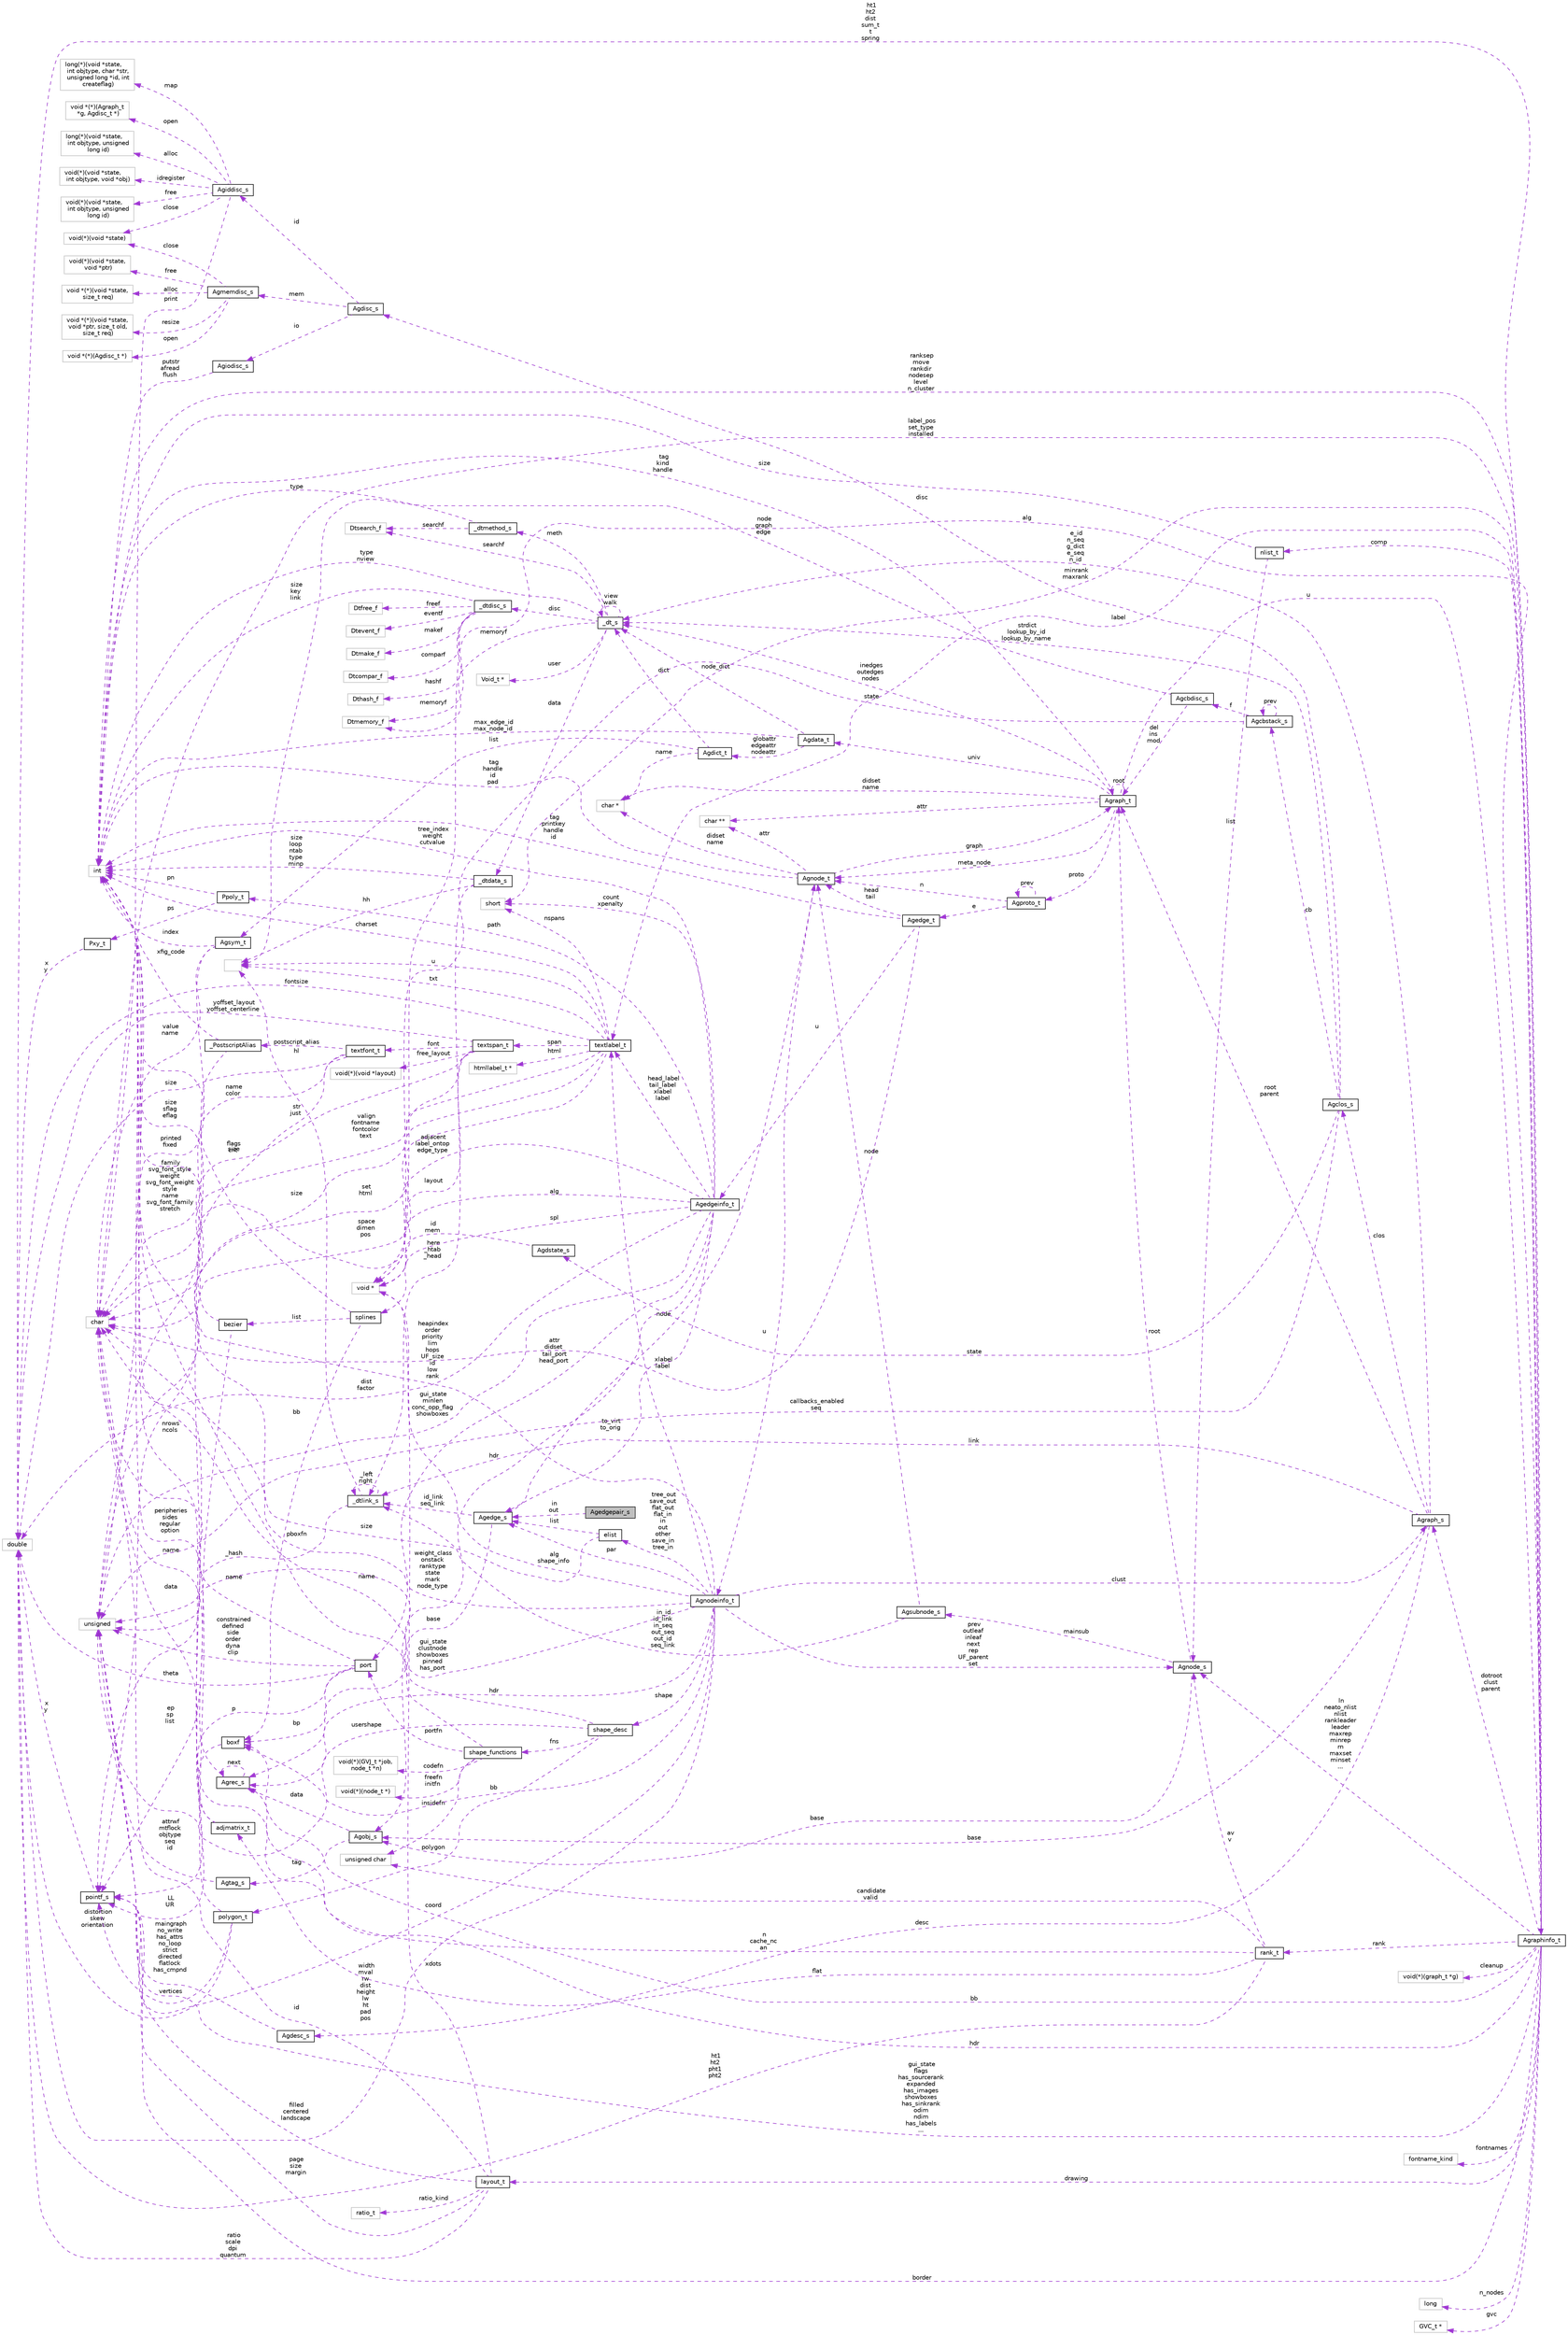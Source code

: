 digraph "Agedgepair_s"
{
  bgcolor="transparent";
  edge [fontname="Helvetica",fontsize="10",labelfontname="Helvetica",labelfontsize="10"];
  node [fontname="Helvetica",fontsize="10",shape=record];
  rankdir="LR";
  Node1 [label="Agedgepair_s",height=0.2,width=0.4,color="black", fillcolor="grey75", style="filled", fontcolor="black"];
  Node2 -> Node1 [dir="back",color="darkorchid3",fontsize="10",style="dashed",label=" in\nout" ,fontname="Helvetica"];
  Node2 [label="Agedge_s",height=0.2,width=0.4,color="black",URL="$structAgedge__s.html"];
  Node3 -> Node2 [dir="back",color="darkorchid3",fontsize="10",style="dashed",label=" id_link\nseq_link" ,fontname="Helvetica"];
  Node3 [label="_dtlink_s",height=0.2,width=0.4,color="black",URL="$struct__dtlink__s.html"];
  Node3 -> Node3 [dir="back",color="darkorchid3",fontsize="10",style="dashed",label=" _left\nright" ,fontname="Helvetica"];
  Node4 -> Node3 [dir="back",color="darkorchid3",fontsize="10",style="dashed",label=" hl" ,fontname="Helvetica"];
  Node4 [label="",height=0.2,width=0.4,color="grey75"];
  Node5 -> Node3 [dir="back",color="darkorchid3",fontsize="10",style="dashed",label=" _hash" ,fontname="Helvetica"];
  Node5 [label="unsigned",height=0.2,width=0.4,color="grey75"];
  Node6 -> Node2 [dir="back",color="darkorchid3",fontsize="10",style="dashed",label=" node" ,fontname="Helvetica"];
  Node6 [label="Agnode_t",height=0.2,width=0.4,color="black",URL="$structAgnode__t.html"];
  Node7 -> Node6 [dir="back",color="darkorchid3",fontsize="10",style="dashed",label=" u" ,fontname="Helvetica"];
  Node7 [label="Agnodeinfo_t",height=0.2,width=0.4,color="black",URL="$structAgnodeinfo__t.html"];
  Node8 -> Node7 [dir="back",color="darkorchid3",fontsize="10",style="dashed",label=" hdr" ,fontname="Helvetica"];
  Node8 [label="Agrec_s",height=0.2,width=0.4,color="black",URL="$structAgrec__s.html"];
  Node8 -> Node8 [dir="back",color="darkorchid3",fontsize="10",style="dashed",label=" next" ,fontname="Helvetica"];
  Node9 -> Node8 [dir="back",color="darkorchid3",fontsize="10",style="dashed",label=" name" ,fontname="Helvetica"];
  Node9 [label="char",height=0.2,width=0.4,color="grey75"];
  Node10 -> Node7 [dir="back",color="darkorchid3",fontsize="10",style="dashed",label=" xlabel\nlabel" ,fontname="Helvetica"];
  Node10 [label="textlabel_t",height=0.2,width=0.4,color="black",URL="$structtextlabel__t.html"];
  Node11 -> Node10 [dir="back",color="darkorchid3",fontsize="10",style="dashed",label=" html" ,fontname="Helvetica"];
  Node11 [label="htmllabel_t *",height=0.2,width=0.4,color="grey75"];
  Node12 -> Node10 [dir="back",color="darkorchid3",fontsize="10",style="dashed",label=" fontsize" ,fontname="Helvetica"];
  Node12 [label="double",height=0.2,width=0.4,color="grey75"];
  Node13 -> Node10 [dir="back",color="darkorchid3",fontsize="10",style="dashed",label=" nspans" ,fontname="Helvetica"];
  Node13 [label="short",height=0.2,width=0.4,color="grey75"];
  Node9 -> Node10 [dir="back",color="darkorchid3",fontsize="10",style="dashed",label=" valign\nfontname\nfontcolor\ntext" ,fontname="Helvetica"];
  Node4 -> Node10 [dir="back",color="darkorchid3",fontsize="10",style="dashed",label=" u" ,fontname="Helvetica"];
  Node14 -> Node10 [dir="back",color="darkorchid3",fontsize="10",style="dashed",label=" charset" ,fontname="Helvetica"];
  Node14 [label="int",height=0.2,width=0.4,color="grey75"];
  Node4 -> Node10 [dir="back",color="darkorchid3",fontsize="10",style="dashed",label=" txt" ,fontname="Helvetica"];
  Node5 -> Node10 [dir="back",color="darkorchid3",fontsize="10",style="dashed",label=" set\nhtml" ,fontname="Helvetica"];
  Node15 -> Node10 [dir="back",color="darkorchid3",fontsize="10",style="dashed",label=" span" ,fontname="Helvetica"];
  Node15 [label="textspan_t",height=0.2,width=0.4,color="black",URL="$structtextspan__t.html"];
  Node16 -> Node15 [dir="back",color="darkorchid3",fontsize="10",style="dashed",label=" free_layout" ,fontname="Helvetica"];
  Node16 [label="void(*)(void *layout)",height=0.2,width=0.4,color="grey75"];
  Node12 -> Node15 [dir="back",color="darkorchid3",fontsize="10",style="dashed",label=" yoffset_layout\nyoffset_centerline" ,fontname="Helvetica"];
  Node17 -> Node15 [dir="back",color="darkorchid3",fontsize="10",style="dashed",label=" font" ,fontname="Helvetica"];
  Node17 [label="textfont_t",height=0.2,width=0.4,color="black",URL="$structtextfont__t.html"];
  Node12 -> Node17 [dir="back",color="darkorchid3",fontsize="10",style="dashed",label=" size" ,fontname="Helvetica"];
  Node9 -> Node17 [dir="back",color="darkorchid3",fontsize="10",style="dashed",label=" name\ncolor" ,fontname="Helvetica"];
  Node18 -> Node17 [dir="back",color="darkorchid3",fontsize="10",style="dashed",label=" postscript_alias" ,fontname="Helvetica"];
  Node18 [label="_PostscriptAlias",height=0.2,width=0.4,color="black",URL="$struct__PostscriptAlias.html"];
  Node9 -> Node18 [dir="back",color="darkorchid3",fontsize="10",style="dashed",label=" family\nsvg_font_style\nweight\nsvg_font_weight\nstyle\nname\nsvg_font_family\nstretch" ,fontname="Helvetica"];
  Node14 -> Node18 [dir="back",color="darkorchid3",fontsize="10",style="dashed",label=" xfig_code" ,fontname="Helvetica"];
  Node5 -> Node17 [dir="back",color="darkorchid3",fontsize="10",style="dashed",label=" flags\ncnt" ,fontname="Helvetica"];
  Node9 -> Node15 [dir="back",color="darkorchid3",fontsize="10",style="dashed",label=" str\njust" ,fontname="Helvetica"];
  Node19 -> Node15 [dir="back",color="darkorchid3",fontsize="10",style="dashed",label=" layout" ,fontname="Helvetica"];
  Node19 [label="void *",height=0.2,width=0.4,color="grey75"];
  Node20 -> Node15 [dir="back",color="darkorchid3",fontsize="10",style="dashed",label=" size" ,fontname="Helvetica"];
  Node20 [label="pointf_s",height=0.2,width=0.4,color="black",URL="$structpointf__s.html"];
  Node12 -> Node20 [dir="back",color="darkorchid3",fontsize="10",style="dashed",label=" x\ny" ,fontname="Helvetica"];
  Node20 -> Node10 [dir="back",color="darkorchid3",fontsize="10",style="dashed",label=" space\ndimen\npos" ,fontname="Helvetica"];
  Node12 -> Node7 [dir="back",color="darkorchid3",fontsize="10",style="dashed",label=" width\nmval\nrw\ndist\nheight\nlw\nht\npad\npos" ,fontname="Helvetica"];
  Node21 -> Node7 [dir="back",color="darkorchid3",fontsize="10",style="dashed",label=" clust" ,fontname="Helvetica"];
  Node21 [label="Agraph_s",height=0.2,width=0.4,color="black",URL="$structAgraph__s.html"];
  Node3 -> Node21 [dir="back",color="darkorchid3",fontsize="10",style="dashed",label=" link" ,fontname="Helvetica"];
  Node22 -> Node21 [dir="back",color="darkorchid3",fontsize="10",style="dashed",label=" root\nparent" ,fontname="Helvetica"];
  Node22 [label="Agraph_t",height=0.2,width=0.4,color="black",URL="$structAgraph__t.html"];
  Node23 -> Node22 [dir="back",color="darkorchid3",fontsize="10",style="dashed",label=" attr" ,fontname="Helvetica"];
  Node23 [label="char **",height=0.2,width=0.4,color="grey75"];
  Node22 -> Node22 [dir="back",color="darkorchid3",fontsize="10",style="dashed",label=" root" ,fontname="Helvetica"];
  Node6 -> Node22 [dir="back",color="darkorchid3",fontsize="10",style="dashed",label=" meta_node" ,fontname="Helvetica"];
  Node24 -> Node22 [dir="back",color="darkorchid3",fontsize="10",style="dashed",label=" u" ,fontname="Helvetica"];
  Node24 [label="Agraphinfo_t",height=0.2,width=0.4,color="black",URL="$structAgraphinfo__t.html"];
  Node25 -> Node24 [dir="back",color="darkorchid3",fontsize="10",style="dashed",label=" cleanup" ,fontname="Helvetica"];
  Node25 [label="void(*)(graph_t *g)",height=0.2,width=0.4,color="grey75"];
  Node8 -> Node24 [dir="back",color="darkorchid3",fontsize="10",style="dashed",label=" hdr" ,fontname="Helvetica"];
  Node26 -> Node24 [dir="back",color="darkorchid3",fontsize="10",style="dashed",label=" rank" ,fontname="Helvetica"];
  Node26 [label="rank_t",height=0.2,width=0.4,color="black",URL="$structrank__t.html"];
  Node12 -> Node26 [dir="back",color="darkorchid3",fontsize="10",style="dashed",label=" ht1\nht2\npht1\npht2" ,fontname="Helvetica"];
  Node27 -> Node26 [dir="back",color="darkorchid3",fontsize="10",style="dashed",label=" candidate\nvalid" ,fontname="Helvetica"];
  Node27 [label="unsigned char",height=0.2,width=0.4,color="grey75"];
  Node28 -> Node26 [dir="back",color="darkorchid3",fontsize="10",style="dashed",label=" av\nv" ,fontname="Helvetica"];
  Node28 [label="Agnode_s",height=0.2,width=0.4,color="black",URL="$structAgnode__s.html"];
  Node22 -> Node28 [dir="back",color="darkorchid3",fontsize="10",style="dashed",label=" root" ,fontname="Helvetica"];
  Node29 -> Node28 [dir="back",color="darkorchid3",fontsize="10",style="dashed",label=" base" ,fontname="Helvetica"];
  Node29 [label="Agobj_s",height=0.2,width=0.4,color="black",URL="$structAgobj__s.html"];
  Node8 -> Node29 [dir="back",color="darkorchid3",fontsize="10",style="dashed",label=" data" ,fontname="Helvetica"];
  Node30 -> Node29 [dir="back",color="darkorchid3",fontsize="10",style="dashed",label=" tag" ,fontname="Helvetica"];
  Node30 [label="Agtag_s",height=0.2,width=0.4,color="black",URL="$structAgtag__s.html"];
  Node5 -> Node30 [dir="back",color="darkorchid3",fontsize="10",style="dashed",label=" attrwf\nmtflock\nobjtype\nseq\nid" ,fontname="Helvetica"];
  Node31 -> Node28 [dir="back",color="darkorchid3",fontsize="10",style="dashed",label=" mainsub" ,fontname="Helvetica"];
  Node31 [label="Agsubnode_s",height=0.2,width=0.4,color="black",URL="$structAgsubnode__s.html"];
  Node3 -> Node31 [dir="back",color="darkorchid3",fontsize="10",style="dashed",label=" in_id\nid_link\nin_seq\nout_seq\nout_id\nseq_link" ,fontname="Helvetica"];
  Node6 -> Node31 [dir="back",color="darkorchid3",fontsize="10",style="dashed",label=" node" ,fontname="Helvetica"];
  Node14 -> Node26 [dir="back",color="darkorchid3",fontsize="10",style="dashed",label=" n\ncache_nc\nan" ,fontname="Helvetica"];
  Node32 -> Node26 [dir="back",color="darkorchid3",fontsize="10",style="dashed",label=" flat" ,fontname="Helvetica"];
  Node32 [label="adjmatrix_t",height=0.2,width=0.4,color="black",URL="$structadjmatrix__t.html"];
  Node9 -> Node32 [dir="back",color="darkorchid3",fontsize="10",style="dashed",label=" data" ,fontname="Helvetica"];
  Node14 -> Node32 [dir="back",color="darkorchid3",fontsize="10",style="dashed",label=" nrows\nncols" ,fontname="Helvetica"];
  Node33 -> Node24 [dir="back",color="darkorchid3",fontsize="10",style="dashed",label=" drawing" ,fontname="Helvetica"];
  Node33 [label="layout_t",height=0.2,width=0.4,color="black",URL="$structlayout__t.html"];
  Node34 -> Node33 [dir="back",color="darkorchid3",fontsize="10",style="dashed",label=" ratio_kind" ,fontname="Helvetica"];
  Node34 [label="ratio_t",height=0.2,width=0.4,color="grey75"];
  Node12 -> Node33 [dir="back",color="darkorchid3",fontsize="10",style="dashed",label=" ratio\nscale\ndpi\nquantum" ,fontname="Helvetica"];
  Node9 -> Node33 [dir="back",color="darkorchid3",fontsize="10",style="dashed",label=" id" ,fontname="Helvetica"];
  Node5 -> Node33 [dir="back",color="darkorchid3",fontsize="10",style="dashed",label=" filled\ncentered\nlandscape" ,fontname="Helvetica"];
  Node19 -> Node33 [dir="back",color="darkorchid3",fontsize="10",style="dashed",label=" xdots" ,fontname="Helvetica"];
  Node20 -> Node33 [dir="back",color="darkorchid3",fontsize="10",style="dashed",label=" page\nsize\nmargin" ,fontname="Helvetica"];
  Node35 -> Node24 [dir="back",color="darkorchid3",fontsize="10",style="dashed",label=" fontnames" ,fontname="Helvetica"];
  Node35 [label="fontname_kind",height=0.2,width=0.4,color="grey75"];
  Node12 -> Node24 [dir="back",color="darkorchid3",fontsize="10",style="dashed",label=" ht1\nht2\ndist\nsum_t\nt\nspring" ,fontname="Helvetica"];
  Node10 -> Node24 [dir="back",color="darkorchid3",fontsize="10",style="dashed",label=" label" ,fontname="Helvetica"];
  Node21 -> Node24 [dir="back",color="darkorchid3",fontsize="10",style="dashed",label=" dotroot\nclust\nparent" ,fontname="Helvetica"];
  Node28 -> Node24 [dir="back",color="darkorchid3",fontsize="10",style="dashed",label=" ln\nneato_nlist\nnlist\nrankleader\nleader\nmaxrep\nminrep\nrn\nmaxset\nminset\n..." ,fontname="Helvetica"];
  Node9 -> Node24 [dir="back",color="darkorchid3",fontsize="10",style="dashed",label=" label_pos\nset_type\ninstalled" ,fontname="Helvetica"];
  Node13 -> Node24 [dir="back",color="darkorchid3",fontsize="10",style="dashed",label=" minrank\nmaxrank" ,fontname="Helvetica"];
  Node36 -> Node24 [dir="back",color="darkorchid3",fontsize="10",style="dashed",label=" comp" ,fontname="Helvetica"];
  Node36 [label="nlist_t",height=0.2,width=0.4,color="black",URL="$structnlist__t.html"];
  Node28 -> Node36 [dir="back",color="darkorchid3",fontsize="10",style="dashed",label=" list" ,fontname="Helvetica"];
  Node14 -> Node36 [dir="back",color="darkorchid3",fontsize="10",style="dashed",label=" size" ,fontname="Helvetica"];
  Node14 -> Node24 [dir="back",color="darkorchid3",fontsize="10",style="dashed",label=" ranksep\nmove\nrankdir\nnodesep\nlevel\nn_cluster" ,fontname="Helvetica"];
  Node37 -> Node24 [dir="back",color="darkorchid3",fontsize="10",style="dashed",label=" bb" ,fontname="Helvetica"];
  Node37 [label="boxf",height=0.2,width=0.4,color="black",URL="$structboxf.html"];
  Node20 -> Node37 [dir="back",color="darkorchid3",fontsize="10",style="dashed",label=" LL\nUR" ,fontname="Helvetica"];
  Node38 -> Node24 [dir="back",color="darkorchid3",fontsize="10",style="dashed",label=" n_nodes" ,fontname="Helvetica"];
  Node38 [label="long",height=0.2,width=0.4,color="grey75"];
  Node5 -> Node24 [dir="back",color="darkorchid3",fontsize="10",style="dashed",label=" gui_state\nflags\nhas_sourcerank\nexpanded\nhas_images\nshowboxes\nhas_sinkrank\nodim\nndim\nhas_labels\n..." ,fontname="Helvetica"];
  Node39 -> Node24 [dir="back",color="darkorchid3",fontsize="10",style="dashed",label=" gvc" ,fontname="Helvetica"];
  Node39 [label="GVC_t *",height=0.2,width=0.4,color="grey75"];
  Node19 -> Node24 [dir="back",color="darkorchid3",fontsize="10",style="dashed",label=" alg" ,fontname="Helvetica"];
  Node20 -> Node24 [dir="back",color="darkorchid3",fontsize="10",style="dashed",label=" border" ,fontname="Helvetica"];
  Node40 -> Node22 [dir="back",color="darkorchid3",fontsize="10",style="dashed",label=" proto" ,fontname="Helvetica"];
  Node40 [label="Agproto_t",height=0.2,width=0.4,color="black",URL="$structAgproto__t.html"];
  Node41 -> Node40 [dir="back",color="darkorchid3",fontsize="10",style="dashed",label=" e" ,fontname="Helvetica"];
  Node41 [label="Agedge_t",height=0.2,width=0.4,color="black",URL="$structAgedge__t.html"];
  Node6 -> Node41 [dir="back",color="darkorchid3",fontsize="10",style="dashed",label=" head\ntail" ,fontname="Helvetica"];
  Node9 -> Node41 [dir="back",color="darkorchid3",fontsize="10",style="dashed",label=" attr\ndidset" ,fontname="Helvetica"];
  Node14 -> Node41 [dir="back",color="darkorchid3",fontsize="10",style="dashed",label=" tag\nprintkey\nhandle\nid" ,fontname="Helvetica"];
  Node42 -> Node41 [dir="back",color="darkorchid3",fontsize="10",style="dashed",label=" u" ,fontname="Helvetica"];
  Node42 [label="Agedgeinfo_t",height=0.2,width=0.4,color="black",URL="$structAgedgeinfo__t.html"];
  Node8 -> Node42 [dir="back",color="darkorchid3",fontsize="10",style="dashed",label=" hdr" ,fontname="Helvetica"];
  Node43 -> Node42 [dir="back",color="darkorchid3",fontsize="10",style="dashed",label=" tail_port\nhead_port" ,fontname="Helvetica"];
  Node43 [label="port",height=0.2,width=0.4,color="black",URL="$structport.html"];
  Node12 -> Node43 [dir="back",color="darkorchid3",fontsize="10",style="dashed",label=" theta" ,fontname="Helvetica"];
  Node9 -> Node43 [dir="back",color="darkorchid3",fontsize="10",style="dashed",label=" name" ,fontname="Helvetica"];
  Node37 -> Node43 [dir="back",color="darkorchid3",fontsize="10",style="dashed",label=" bp" ,fontname="Helvetica"];
  Node5 -> Node43 [dir="back",color="darkorchid3",fontsize="10",style="dashed",label=" constrained\ndefined\nside\norder\ndyna\nclip" ,fontname="Helvetica"];
  Node20 -> Node43 [dir="back",color="darkorchid3",fontsize="10",style="dashed",label=" p" ,fontname="Helvetica"];
  Node44 -> Node42 [dir="back",color="darkorchid3",fontsize="10",style="dashed",label=" path" ,fontname="Helvetica"];
  Node44 [label="Ppoly_t",height=0.2,width=0.4,color="black",URL="$structPpoly__t.html"];
  Node45 -> Node44 [dir="back",color="darkorchid3",fontsize="10",style="dashed",label=" ps" ,fontname="Helvetica"];
  Node45 [label="Pxy_t",height=0.2,width=0.4,color="black",URL="$structPxy__t.html"];
  Node12 -> Node45 [dir="back",color="darkorchid3",fontsize="10",style="dashed",label=" x\ny" ,fontname="Helvetica"];
  Node14 -> Node44 [dir="back",color="darkorchid3",fontsize="10",style="dashed",label=" pn" ,fontname="Helvetica"];
  Node12 -> Node42 [dir="back",color="darkorchid3",fontsize="10",style="dashed",label=" dist\nfactor" ,fontname="Helvetica"];
  Node10 -> Node42 [dir="back",color="darkorchid3",fontsize="10",style="dashed",label=" head_label\ntail_label\nxlabel\nlabel" ,fontname="Helvetica"];
  Node46 -> Node42 [dir="back",color="darkorchid3",fontsize="10",style="dashed",label=" spl" ,fontname="Helvetica"];
  Node46 [label="splines",height=0.2,width=0.4,color="black",URL="$structsplines.html"];
  Node14 -> Node46 [dir="back",color="darkorchid3",fontsize="10",style="dashed",label=" size" ,fontname="Helvetica"];
  Node37 -> Node46 [dir="back",color="darkorchid3",fontsize="10",style="dashed",label=" bb" ,fontname="Helvetica"];
  Node47 -> Node46 [dir="back",color="darkorchid3",fontsize="10",style="dashed",label=" list" ,fontname="Helvetica"];
  Node47 [label="bezier",height=0.2,width=0.4,color="black",URL="$structbezier.html"];
  Node14 -> Node47 [dir="back",color="darkorchid3",fontsize="10",style="dashed",label=" size\nsflag\neflag" ,fontname="Helvetica"];
  Node20 -> Node47 [dir="back",color="darkorchid3",fontsize="10",style="dashed",label=" ep\nsp\nlist" ,fontname="Helvetica"];
  Node13 -> Node42 [dir="back",color="darkorchid3",fontsize="10",style="dashed",label=" count\nxpenalty" ,fontname="Helvetica"];
  Node9 -> Node42 [dir="back",color="darkorchid3",fontsize="10",style="dashed",label=" adjacent\nlabel_ontop\nedge_type" ,fontname="Helvetica"];
  Node14 -> Node42 [dir="back",color="darkorchid3",fontsize="10",style="dashed",label=" tree_index\nweight\ncutvalue" ,fontname="Helvetica"];
  Node5 -> Node42 [dir="back",color="darkorchid3",fontsize="10",style="dashed",label=" gui_state\nminlen\nconc_opp_flag\nshowboxes" ,fontname="Helvetica"];
  Node19 -> Node42 [dir="back",color="darkorchid3",fontsize="10",style="dashed",label=" alg" ,fontname="Helvetica"];
  Node2 -> Node42 [dir="back",color="darkorchid3",fontsize="10",style="dashed",label=" to_virt\nto_orig" ,fontname="Helvetica"];
  Node6 -> Node40 [dir="back",color="darkorchid3",fontsize="10",style="dashed",label=" n" ,fontname="Helvetica"];
  Node40 -> Node40 [dir="back",color="darkorchid3",fontsize="10",style="dashed",label=" prev" ,fontname="Helvetica"];
  Node48 -> Node22 [dir="back",color="darkorchid3",fontsize="10",style="dashed",label=" univ" ,fontname="Helvetica"];
  Node48 [label="Agdata_t",height=0.2,width=0.4,color="black",URL="$structAgdata__t.html"];
  Node49 -> Node48 [dir="back",color="darkorchid3",fontsize="10",style="dashed",label=" globattr\nedgeattr\nnodeattr" ,fontname="Helvetica"];
  Node49 [label="Agdict_t",height=0.2,width=0.4,color="black",URL="$structAgdict__t.html"];
  Node50 -> Node49 [dir="back",color="darkorchid3",fontsize="10",style="dashed",label=" list" ,fontname="Helvetica"];
  Node50 [label="Agsym_t",height=0.2,width=0.4,color="black",URL="$structAgsym__t.html"];
  Node9 -> Node50 [dir="back",color="darkorchid3",fontsize="10",style="dashed",label=" value\nname" ,fontname="Helvetica"];
  Node14 -> Node50 [dir="back",color="darkorchid3",fontsize="10",style="dashed",label=" index" ,fontname="Helvetica"];
  Node5 -> Node50 [dir="back",color="darkorchid3",fontsize="10",style="dashed",label=" printed\nfixed" ,fontname="Helvetica"];
  Node51 -> Node49 [dir="back",color="darkorchid3",fontsize="10",style="dashed",label=" dict" ,fontname="Helvetica"];
  Node51 [label="_dt_s",height=0.2,width=0.4,color="black",URL="$struct__dt__s.html"];
  Node52 -> Node51 [dir="back",color="darkorchid3",fontsize="10",style="dashed",label=" disc" ,fontname="Helvetica"];
  Node52 [label="_dtdisc_s",height=0.2,width=0.4,color="black",URL="$struct__dtdisc__s.html"];
  Node53 -> Node52 [dir="back",color="darkorchid3",fontsize="10",style="dashed",label=" freef" ,fontname="Helvetica"];
  Node53 [label="Dtfree_f",height=0.2,width=0.4,color="grey75"];
  Node54 -> Node52 [dir="back",color="darkorchid3",fontsize="10",style="dashed",label=" eventf" ,fontname="Helvetica"];
  Node54 [label="Dtevent_f",height=0.2,width=0.4,color="grey75"];
  Node55 -> Node52 [dir="back",color="darkorchid3",fontsize="10",style="dashed",label=" makef" ,fontname="Helvetica"];
  Node55 [label="Dtmake_f",height=0.2,width=0.4,color="grey75"];
  Node56 -> Node52 [dir="back",color="darkorchid3",fontsize="10",style="dashed",label=" comparf" ,fontname="Helvetica"];
  Node56 [label="Dtcompar_f",height=0.2,width=0.4,color="grey75"];
  Node14 -> Node52 [dir="back",color="darkorchid3",fontsize="10",style="dashed",label=" size\nkey\nlink" ,fontname="Helvetica"];
  Node57 -> Node52 [dir="back",color="darkorchid3",fontsize="10",style="dashed",label=" memoryf" ,fontname="Helvetica"];
  Node57 [label="Dtmemory_f",height=0.2,width=0.4,color="grey75"];
  Node58 -> Node52 [dir="back",color="darkorchid3",fontsize="10",style="dashed",label=" hashf" ,fontname="Helvetica"];
  Node58 [label="Dthash_f",height=0.2,width=0.4,color="grey75"];
  Node59 -> Node51 [dir="back",color="darkorchid3",fontsize="10",style="dashed",label=" data" ,fontname="Helvetica"];
  Node59 [label="_dtdata_s",height=0.2,width=0.4,color="black",URL="$struct__dtdata__s.html"];
  Node4 -> Node59 [dir="back",color="darkorchid3",fontsize="10",style="dashed",label=" hh" ,fontname="Helvetica"];
  Node3 -> Node59 [dir="back",color="darkorchid3",fontsize="10",style="dashed",label=" here\n_htab\n_head" ,fontname="Helvetica"];
  Node14 -> Node59 [dir="back",color="darkorchid3",fontsize="10",style="dashed",label=" size\nloop\nntab\ntype\nminp" ,fontname="Helvetica"];
  Node60 -> Node51 [dir="back",color="darkorchid3",fontsize="10",style="dashed",label=" user" ,fontname="Helvetica"];
  Node60 [label="Void_t *",height=0.2,width=0.4,color="grey75"];
  Node14 -> Node51 [dir="back",color="darkorchid3",fontsize="10",style="dashed",label=" type\nnview" ,fontname="Helvetica"];
  Node51 -> Node51 [dir="back",color="darkorchid3",fontsize="10",style="dashed",label=" view\nwalk" ,fontname="Helvetica"];
  Node57 -> Node51 [dir="back",color="darkorchid3",fontsize="10",style="dashed",label=" memoryf" ,fontname="Helvetica"];
  Node61 -> Node51 [dir="back",color="darkorchid3",fontsize="10",style="dashed",label=" searchf" ,fontname="Helvetica"];
  Node61 [label="Dtsearch_f",height=0.2,width=0.4,color="grey75"];
  Node62 -> Node51 [dir="back",color="darkorchid3",fontsize="10",style="dashed",label=" meth" ,fontname="Helvetica"];
  Node62 [label="_dtmethod_s",height=0.2,width=0.4,color="black",URL="$struct__dtmethod__s.html"];
  Node14 -> Node62 [dir="back",color="darkorchid3",fontsize="10",style="dashed",label=" type" ,fontname="Helvetica"];
  Node61 -> Node62 [dir="back",color="darkorchid3",fontsize="10",style="dashed",label=" searchf" ,fontname="Helvetica"];
  Node63 -> Node49 [dir="back",color="darkorchid3",fontsize="10",style="dashed",label=" name" ,fontname="Helvetica"];
  Node63 [label="char *",height=0.2,width=0.4,color="grey75"];
  Node14 -> Node48 [dir="back",color="darkorchid3",fontsize="10",style="dashed",label=" max_edge_id\nmax_node_id" ,fontname="Helvetica"];
  Node51 -> Node48 [dir="back",color="darkorchid3",fontsize="10",style="dashed",label=" node_dict" ,fontname="Helvetica"];
  Node14 -> Node22 [dir="back",color="darkorchid3",fontsize="10",style="dashed",label=" tag\nkind\nhandle" ,fontname="Helvetica"];
  Node51 -> Node22 [dir="back",color="darkorchid3",fontsize="10",style="dashed",label=" inedges\noutedges\nnodes" ,fontname="Helvetica"];
  Node63 -> Node22 [dir="back",color="darkorchid3",fontsize="10",style="dashed",label=" didset\nname" ,fontname="Helvetica"];
  Node64 -> Node21 [dir="back",color="darkorchid3",fontsize="10",style="dashed",label=" desc" ,fontname="Helvetica"];
  Node64 [label="Agdesc_s",height=0.2,width=0.4,color="black",URL="$structAgdesc__s.html"];
  Node5 -> Node64 [dir="back",color="darkorchid3",fontsize="10",style="dashed",label=" maingraph\nno_write\nhas_attrs\nno_loop\nstrict\ndirected\nflatlock\nhas_cmpnd" ,fontname="Helvetica"];
  Node29 -> Node21 [dir="back",color="darkorchid3",fontsize="10",style="dashed",label=" base" ,fontname="Helvetica"];
  Node51 -> Node21 [dir="back",color="darkorchid3",fontsize="10",style="dashed",label=" e_id\nn_seq\ng_dict\ne_seq\nn_id" ,fontname="Helvetica"];
  Node65 -> Node21 [dir="back",color="darkorchid3",fontsize="10",style="dashed",label=" clos" ,fontname="Helvetica"];
  Node65 [label="Agclos_s",height=0.2,width=0.4,color="black",URL="$structAgclos__s.html"];
  Node66 -> Node65 [dir="back",color="darkorchid3",fontsize="10",style="dashed",label=" cb" ,fontname="Helvetica"];
  Node66 [label="Agcbstack_s",height=0.2,width=0.4,color="black",URL="$structAgcbstack__s.html"];
  Node66 -> Node66 [dir="back",color="darkorchid3",fontsize="10",style="dashed",label=" prev" ,fontname="Helvetica"];
  Node19 -> Node66 [dir="back",color="darkorchid3",fontsize="10",style="dashed",label=" state" ,fontname="Helvetica"];
  Node67 -> Node66 [dir="back",color="darkorchid3",fontsize="10",style="dashed",label=" f" ,fontname="Helvetica"];
  Node67 [label="Agcbdisc_s",height=0.2,width=0.4,color="black",URL="$structAgcbdisc__s.html"];
  Node22 -> Node67 [dir="back",color="darkorchid3",fontsize="10",style="dashed",label=" del\nins\nmod" ,fontname="Helvetica"];
  Node4 -> Node67 [dir="back",color="darkorchid3",fontsize="10",style="dashed",label=" node\ngraph\nedge" ,fontname="Helvetica"];
  Node68 -> Node65 [dir="back",color="darkorchid3",fontsize="10",style="dashed",label=" disc" ,fontname="Helvetica"];
  Node68 [label="Agdisc_s",height=0.2,width=0.4,color="black",URL="$structAgdisc__s.html"];
  Node69 -> Node68 [dir="back",color="darkorchid3",fontsize="10",style="dashed",label=" io" ,fontname="Helvetica"];
  Node69 [label="Agiodisc_s",height=0.2,width=0.4,color="black",URL="$structAgiodisc__s.html"];
  Node14 -> Node69 [dir="back",color="darkorchid3",fontsize="10",style="dashed",label=" putstr\nafread\nflush" ,fontname="Helvetica"];
  Node70 -> Node68 [dir="back",color="darkorchid3",fontsize="10",style="dashed",label=" id" ,fontname="Helvetica"];
  Node70 [label="Agiddisc_s",height=0.2,width=0.4,color="black",URL="$structAgiddisc__s.html"];
  Node71 -> Node70 [dir="back",color="darkorchid3",fontsize="10",style="dashed",label=" free" ,fontname="Helvetica"];
  Node71 [label="void(*)(void *state,\l int objtype, unsigned\l long id)",height=0.2,width=0.4,color="grey75"];
  Node72 -> Node70 [dir="back",color="darkorchid3",fontsize="10",style="dashed",label=" map" ,fontname="Helvetica"];
  Node72 [label="long(*)(void *state,\l int objtype, char *str,\l unsigned long *id, int\l createflag)",height=0.2,width=0.4,color="grey75"];
  Node73 -> Node70 [dir="back",color="darkorchid3",fontsize="10",style="dashed",label=" open" ,fontname="Helvetica"];
  Node73 [label="void *(*)(Agraph_t\l *g, Agdisc_t *)",height=0.2,width=0.4,color="grey75"];
  Node9 -> Node70 [dir="back",color="darkorchid3",fontsize="10",style="dashed",label=" print" ,fontname="Helvetica"];
  Node74 -> Node70 [dir="back",color="darkorchid3",fontsize="10",style="dashed",label=" alloc" ,fontname="Helvetica"];
  Node74 [label="long(*)(void *state,\l int objtype, unsigned\l long id)",height=0.2,width=0.4,color="grey75"];
  Node75 -> Node70 [dir="back",color="darkorchid3",fontsize="10",style="dashed",label=" close" ,fontname="Helvetica"];
  Node75 [label="void(*)(void *state)",height=0.2,width=0.4,color="grey75"];
  Node76 -> Node70 [dir="back",color="darkorchid3",fontsize="10",style="dashed",label=" idregister" ,fontname="Helvetica"];
  Node76 [label="void(*)(void *state,\l int objtype, void *obj)",height=0.2,width=0.4,color="grey75"];
  Node77 -> Node68 [dir="back",color="darkorchid3",fontsize="10",style="dashed",label=" mem" ,fontname="Helvetica"];
  Node77 [label="Agmemdisc_s",height=0.2,width=0.4,color="black",URL="$structAgmemdisc__s.html"];
  Node78 -> Node77 [dir="back",color="darkorchid3",fontsize="10",style="dashed",label=" free" ,fontname="Helvetica"];
  Node78 [label="void(*)(void *state,\l void *ptr)",height=0.2,width=0.4,color="grey75"];
  Node79 -> Node77 [dir="back",color="darkorchid3",fontsize="10",style="dashed",label=" alloc" ,fontname="Helvetica"];
  Node79 [label="void *(*)(void *state,\l size_t req)",height=0.2,width=0.4,color="grey75"];
  Node75 -> Node77 [dir="back",color="darkorchid3",fontsize="10",style="dashed",label=" close" ,fontname="Helvetica"];
  Node80 -> Node77 [dir="back",color="darkorchid3",fontsize="10",style="dashed",label=" resize" ,fontname="Helvetica"];
  Node80 [label="void *(*)(void *state,\l void *ptr, size_t old,\l size_t req)",height=0.2,width=0.4,color="grey75"];
  Node81 -> Node77 [dir="back",color="darkorchid3",fontsize="10",style="dashed",label=" open" ,fontname="Helvetica"];
  Node81 [label="void *(*)(Agdisc_t *)",height=0.2,width=0.4,color="grey75"];
  Node51 -> Node65 [dir="back",color="darkorchid3",fontsize="10",style="dashed",label=" strdict\nlookup_by_id\nlookup_by_name" ,fontname="Helvetica"];
  Node5 -> Node65 [dir="back",color="darkorchid3",fontsize="10",style="dashed",label=" callbacks_enabled\nseq" ,fontname="Helvetica"];
  Node82 -> Node65 [dir="back",color="darkorchid3",fontsize="10",style="dashed",label=" state" ,fontname="Helvetica"];
  Node82 [label="Agdstate_s",height=0.2,width=0.4,color="black",URL="$structAgdstate__s.html"];
  Node19 -> Node82 [dir="back",color="darkorchid3",fontsize="10",style="dashed",label=" id\nmem" ,fontname="Helvetica"];
  Node28 -> Node7 [dir="back",color="darkorchid3",fontsize="10",style="dashed",label=" prev\noutleaf\ninleaf\nnext\nrep\nUF_parent\nset" ,fontname="Helvetica"];
  Node9 -> Node7 [dir="back",color="darkorchid3",fontsize="10",style="dashed",label=" weight_class\nonstack\nranktype\nstate\nmark\nnode_type" ,fontname="Helvetica"];
  Node14 -> Node7 [dir="back",color="darkorchid3",fontsize="10",style="dashed",label=" heapindex\norder\npriority\nlim\nhops\nUF_size\nid\nlow\nrank" ,fontname="Helvetica"];
  Node37 -> Node7 [dir="back",color="darkorchid3",fontsize="10",style="dashed",label=" bb" ,fontname="Helvetica"];
  Node83 -> Node7 [dir="back",color="darkorchid3",fontsize="10",style="dashed",label=" tree_out\nsave_out\nflat_out\nflat_in\nin\nout\nother\nsave_in\ntree_in" ,fontname="Helvetica"];
  Node83 [label="elist",height=0.2,width=0.4,color="black",URL="$structelist.html"];
  Node14 -> Node83 [dir="back",color="darkorchid3",fontsize="10",style="dashed",label=" size" ,fontname="Helvetica"];
  Node2 -> Node83 [dir="back",color="darkorchid3",fontsize="10",style="dashed",label=" list" ,fontname="Helvetica"];
  Node5 -> Node7 [dir="back",color="darkorchid3",fontsize="10",style="dashed",label=" gui_state\nclustnode\nshowboxes\npinned\nhas_port" ,fontname="Helvetica"];
  Node19 -> Node7 [dir="back",color="darkorchid3",fontsize="10",style="dashed",label=" alg\nshape_info" ,fontname="Helvetica"];
  Node84 -> Node7 [dir="back",color="darkorchid3",fontsize="10",style="dashed",label=" shape" ,fontname="Helvetica"];
  Node84 [label="shape_desc",height=0.2,width=0.4,color="black",URL="$structshape__desc.html"];
  Node9 -> Node84 [dir="back",color="darkorchid3",fontsize="10",style="dashed",label=" name" ,fontname="Helvetica"];
  Node85 -> Node84 [dir="back",color="darkorchid3",fontsize="10",style="dashed",label=" fns" ,fontname="Helvetica"];
  Node85 [label="shape_functions",height=0.2,width=0.4,color="black",URL="$structshape__functions.html"];
  Node43 -> Node85 [dir="back",color="darkorchid3",fontsize="10",style="dashed",label=" portfn" ,fontname="Helvetica"];
  Node27 -> Node85 [dir="back",color="darkorchid3",fontsize="10",style="dashed",label=" insidefn" ,fontname="Helvetica"];
  Node14 -> Node85 [dir="back",color="darkorchid3",fontsize="10",style="dashed",label=" pboxfn" ,fontname="Helvetica"];
  Node86 -> Node85 [dir="back",color="darkorchid3",fontsize="10",style="dashed",label=" freefn\ninitfn" ,fontname="Helvetica"];
  Node86 [label="void(*)(node_t *)",height=0.2,width=0.4,color="grey75"];
  Node87 -> Node85 [dir="back",color="darkorchid3",fontsize="10",style="dashed",label=" codefn" ,fontname="Helvetica"];
  Node87 [label="void(*)(GVJ_t *job,\l node_t *n)",height=0.2,width=0.4,color="grey75"];
  Node88 -> Node84 [dir="back",color="darkorchid3",fontsize="10",style="dashed",label=" polygon" ,fontname="Helvetica"];
  Node88 [label="polygon_t",height=0.2,width=0.4,color="black",URL="$structpolygon__t.html"];
  Node12 -> Node88 [dir="back",color="darkorchid3",fontsize="10",style="dashed",label=" distortion\nskew\norientation" ,fontname="Helvetica"];
  Node14 -> Node88 [dir="back",color="darkorchid3",fontsize="10",style="dashed",label=" peripheries\nsides\nregular\noption" ,fontname="Helvetica"];
  Node20 -> Node88 [dir="back",color="darkorchid3",fontsize="10",style="dashed",label=" vertices" ,fontname="Helvetica"];
  Node5 -> Node84 [dir="back",color="darkorchid3",fontsize="10",style="dashed",label=" usershape" ,fontname="Helvetica"];
  Node2 -> Node7 [dir="back",color="darkorchid3",fontsize="10",style="dashed",label=" par" ,fontname="Helvetica"];
  Node20 -> Node7 [dir="back",color="darkorchid3",fontsize="10",style="dashed",label=" coord" ,fontname="Helvetica"];
  Node23 -> Node6 [dir="back",color="darkorchid3",fontsize="10",style="dashed",label=" attr" ,fontname="Helvetica"];
  Node22 -> Node6 [dir="back",color="darkorchid3",fontsize="10",style="dashed",label=" graph" ,fontname="Helvetica"];
  Node14 -> Node6 [dir="back",color="darkorchid3",fontsize="10",style="dashed",label=" tag\nhandle\nid\npad" ,fontname="Helvetica"];
  Node63 -> Node6 [dir="back",color="darkorchid3",fontsize="10",style="dashed",label=" didset\nname" ,fontname="Helvetica"];
  Node29 -> Node2 [dir="back",color="darkorchid3",fontsize="10",style="dashed",label=" base" ,fontname="Helvetica"];
}

